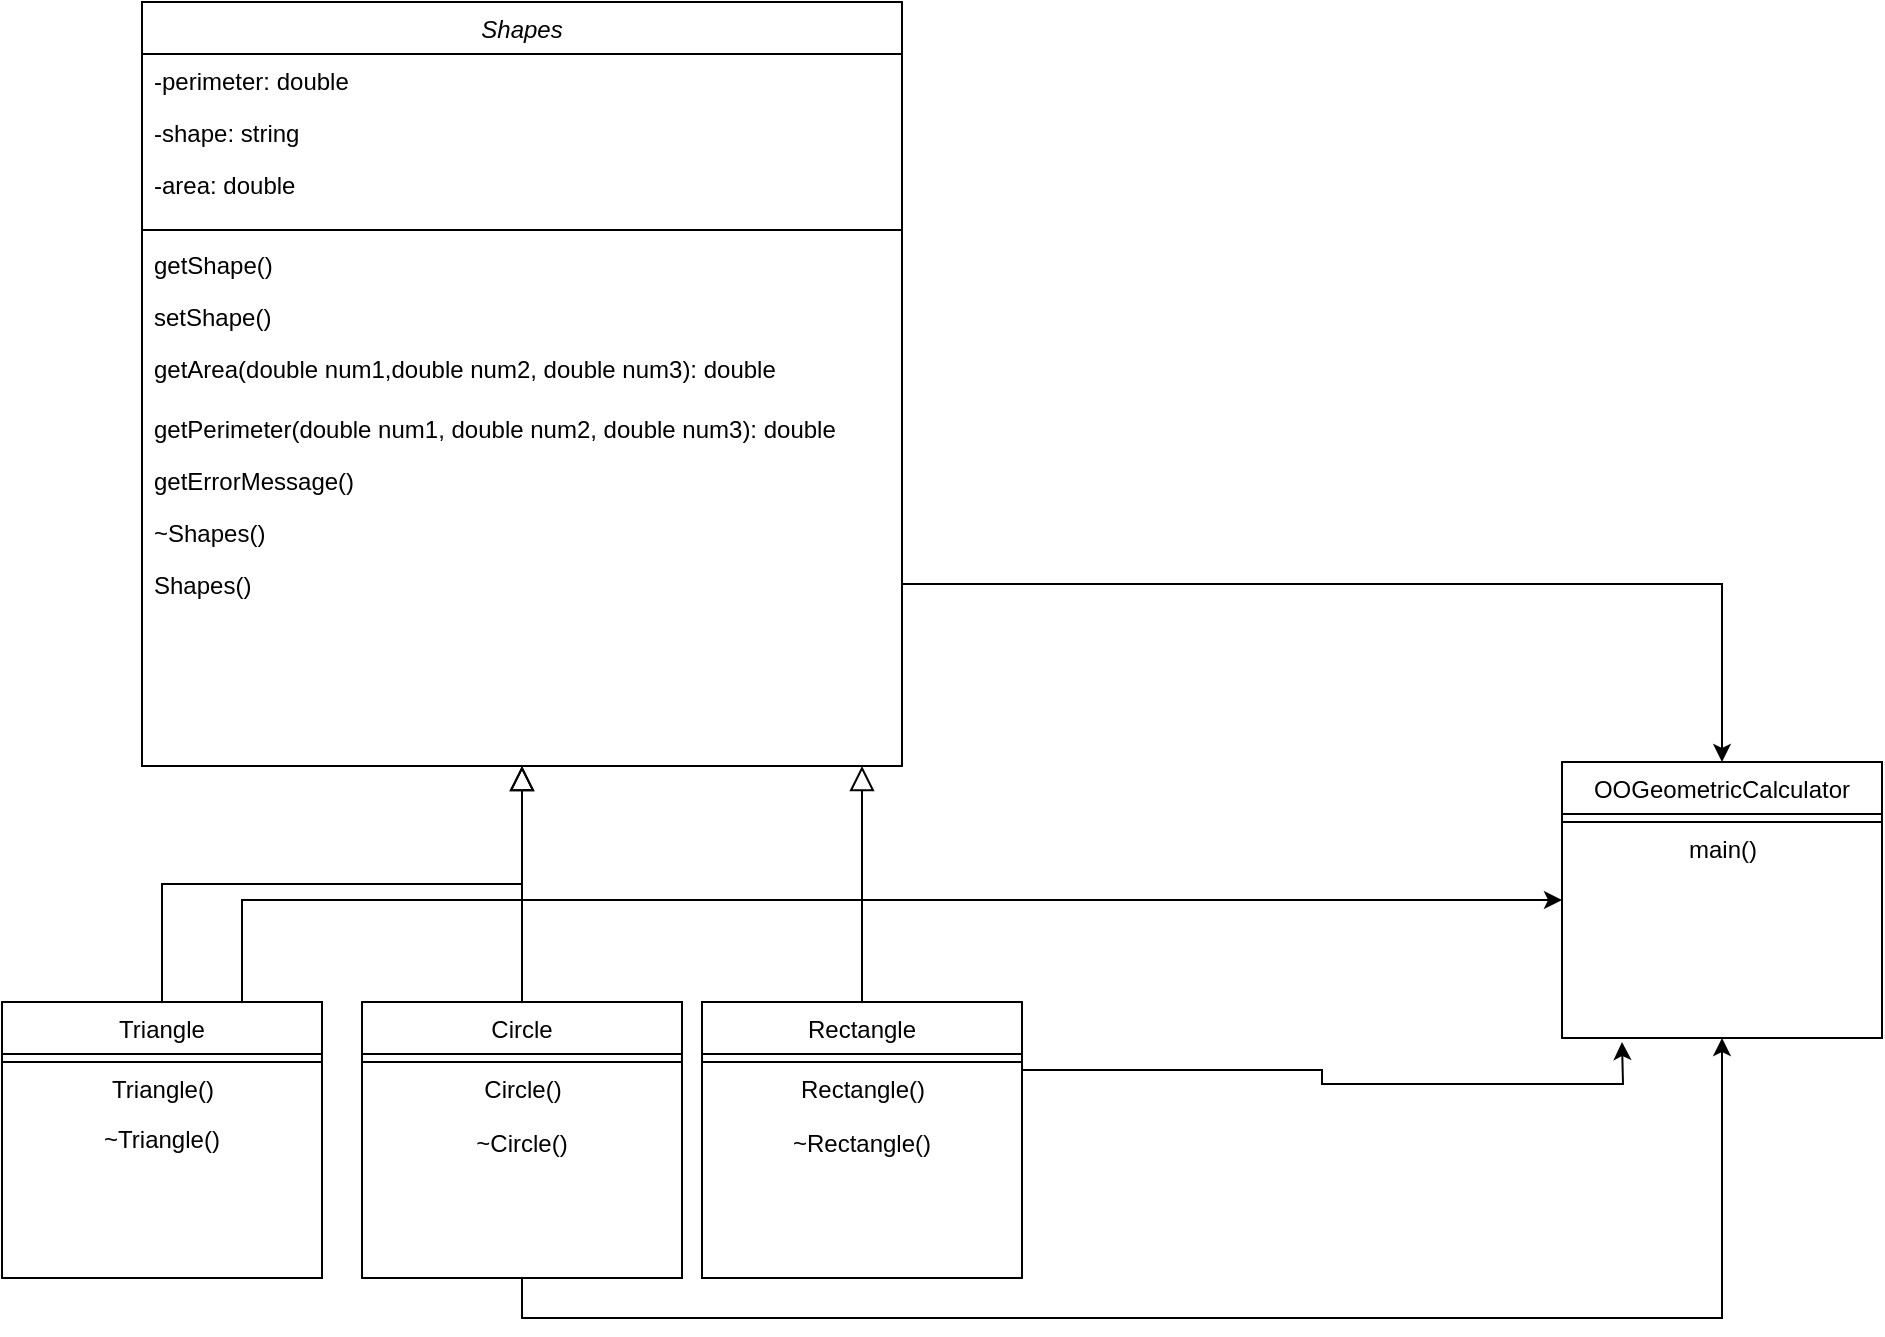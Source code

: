 <mxfile version="16.5.5" type="device"><diagram id="C5RBs43oDa-KdzZeNtuy" name="Page-1"><mxGraphModel dx="1082" dy="1554" grid="1" gridSize="10" guides="1" tooltips="1" connect="1" arrows="1" fold="1" page="1" pageScale="1" pageWidth="827" pageHeight="1169" math="0" shadow="0"><root><mxCell id="WIyWlLk6GJQsqaUBKTNV-0"/><mxCell id="WIyWlLk6GJQsqaUBKTNV-1" parent="WIyWlLk6GJQsqaUBKTNV-0"/><mxCell id="zkfFHV4jXpPFQw0GAbJ--0" value="Shapes" style="swimlane;fontStyle=2;align=center;verticalAlign=top;childLayout=stackLayout;horizontal=1;startSize=26;horizontalStack=0;resizeParent=1;resizeLast=0;collapsible=1;marginBottom=0;rounded=0;shadow=0;strokeWidth=1;" parent="WIyWlLk6GJQsqaUBKTNV-1" vertex="1"><mxGeometry x="230" y="-10" width="380" height="382" as="geometry"><mxRectangle x="230" y="140" width="160" height="26" as="alternateBounds"/></mxGeometry></mxCell><mxCell id="zkfFHV4jXpPFQw0GAbJ--2" value="-perimeter: double" style="text;align=left;verticalAlign=top;spacingLeft=4;spacingRight=4;overflow=hidden;rotatable=0;points=[[0,0.5],[1,0.5]];portConstraint=eastwest;rounded=0;shadow=0;html=0;" parent="zkfFHV4jXpPFQw0GAbJ--0" vertex="1"><mxGeometry y="26" width="380" height="26" as="geometry"/></mxCell><mxCell id="zkfFHV4jXpPFQw0GAbJ--1" value="-shape: string" style="text;align=left;verticalAlign=top;spacingLeft=4;spacingRight=4;overflow=hidden;rotatable=0;points=[[0,0.5],[1,0.5]];portConstraint=eastwest;" parent="zkfFHV4jXpPFQw0GAbJ--0" vertex="1"><mxGeometry y="52" width="380" height="26" as="geometry"/></mxCell><mxCell id="zkfFHV4jXpPFQw0GAbJ--3" value="-area: double&#10;" style="text;align=left;verticalAlign=top;spacingLeft=4;spacingRight=4;overflow=hidden;rotatable=0;points=[[0,0.5],[1,0.5]];portConstraint=eastwest;rounded=0;shadow=0;html=0;" parent="zkfFHV4jXpPFQw0GAbJ--0" vertex="1"><mxGeometry y="78" width="380" height="32" as="geometry"/></mxCell><mxCell id="zkfFHV4jXpPFQw0GAbJ--4" value="" style="line;html=1;strokeWidth=1;align=left;verticalAlign=middle;spacingTop=-1;spacingLeft=3;spacingRight=3;rotatable=0;labelPosition=right;points=[];portConstraint=eastwest;" parent="zkfFHV4jXpPFQw0GAbJ--0" vertex="1"><mxGeometry y="110" width="380" height="8" as="geometry"/></mxCell><mxCell id="zkfFHV4jXpPFQw0GAbJ--5" value="getShape()" style="text;align=left;verticalAlign=top;spacingLeft=4;spacingRight=4;overflow=hidden;rotatable=0;points=[[0,0.5],[1,0.5]];portConstraint=eastwest;" parent="zkfFHV4jXpPFQw0GAbJ--0" vertex="1"><mxGeometry y="118" width="380" height="26" as="geometry"/></mxCell><mxCell id="gCGpn4QPHa3mVqUwY0GX-12" value="setShape()" style="text;align=left;verticalAlign=top;spacingLeft=4;spacingRight=4;overflow=hidden;rotatable=0;points=[[0,0.5],[1,0.5]];portConstraint=eastwest;rounded=0;shadow=0;html=0;" parent="zkfFHV4jXpPFQw0GAbJ--0" vertex="1"><mxGeometry y="144" width="380" height="26" as="geometry"/></mxCell><mxCell id="gCGpn4QPHa3mVqUwY0GX-14" value="getArea(double num1,double num2, double num3): double" style="text;align=left;verticalAlign=top;spacingLeft=4;spacingRight=4;overflow=hidden;rotatable=0;points=[[0,0.5],[1,0.5]];portConstraint=eastwest;rounded=0;shadow=0;html=0;" parent="zkfFHV4jXpPFQw0GAbJ--0" vertex="1"><mxGeometry y="170" width="380" height="30" as="geometry"/></mxCell><mxCell id="gCGpn4QPHa3mVqUwY0GX-13" value="getPerimeter(double num1, double num2, double num3): double" style="text;align=left;verticalAlign=top;spacingLeft=4;spacingRight=4;overflow=hidden;rotatable=0;points=[[0,0.5],[1,0.5]];portConstraint=eastwest;rounded=0;shadow=0;html=0;" parent="zkfFHV4jXpPFQw0GAbJ--0" vertex="1"><mxGeometry y="200" width="380" height="26" as="geometry"/></mxCell><mxCell id="gCGpn4QPHa3mVqUwY0GX-11" value="getErrorMessage()" style="text;align=left;verticalAlign=top;spacingLeft=4;spacingRight=4;overflow=hidden;rotatable=0;points=[[0,0.5],[1,0.5]];portConstraint=eastwest;rounded=0;shadow=0;html=0;" parent="zkfFHV4jXpPFQw0GAbJ--0" vertex="1"><mxGeometry y="226" width="380" height="26" as="geometry"/></mxCell><mxCell id="gCGpn4QPHa3mVqUwY0GX-10" value="~Shapes()" style="text;align=left;verticalAlign=top;spacingLeft=4;spacingRight=4;overflow=hidden;rotatable=0;points=[[0,0.5],[1,0.5]];portConstraint=eastwest;rounded=0;shadow=0;html=0;" parent="zkfFHV4jXpPFQw0GAbJ--0" vertex="1"><mxGeometry y="252" width="380" height="26" as="geometry"/></mxCell><mxCell id="gCGpn4QPHa3mVqUwY0GX-16" value="Shapes()" style="text;align=left;verticalAlign=top;spacingLeft=4;spacingRight=4;overflow=hidden;rotatable=0;points=[[0,0.5],[1,0.5]];portConstraint=eastwest;" parent="zkfFHV4jXpPFQw0GAbJ--0" vertex="1"><mxGeometry y="278" width="380" height="26" as="geometry"/></mxCell><mxCell id="OoIyeqaVHIkjrGJwi_Vz-32" style="edgeStyle=orthogonalEdgeStyle;rounded=0;orthogonalLoop=1;jettySize=auto;html=1;exitX=0.75;exitY=0;exitDx=0;exitDy=0;entryX=0;entryY=0.5;entryDx=0;entryDy=0;" edge="1" parent="WIyWlLk6GJQsqaUBKTNV-1" source="zkfFHV4jXpPFQw0GAbJ--6" target="OoIyeqaVHIkjrGJwi_Vz-17"><mxGeometry relative="1" as="geometry"/></mxCell><mxCell id="zkfFHV4jXpPFQw0GAbJ--6" value="Triangle" style="swimlane;fontStyle=0;align=center;verticalAlign=top;childLayout=stackLayout;horizontal=1;startSize=26;horizontalStack=0;resizeParent=1;resizeLast=0;collapsible=1;marginBottom=0;rounded=0;shadow=0;strokeWidth=1;" parent="WIyWlLk6GJQsqaUBKTNV-1" vertex="1"><mxGeometry x="160" y="490" width="160" height="138" as="geometry"><mxRectangle x="130" y="380" width="160" height="26" as="alternateBounds"/></mxGeometry></mxCell><mxCell id="zkfFHV4jXpPFQw0GAbJ--9" value="" style="line;html=1;strokeWidth=1;align=left;verticalAlign=middle;spacingTop=-1;spacingLeft=3;spacingRight=3;rotatable=0;labelPosition=right;points=[];portConstraint=eastwest;" parent="zkfFHV4jXpPFQw0GAbJ--6" vertex="1"><mxGeometry y="26" width="160" height="8" as="geometry"/></mxCell><mxCell id="OoIyeqaVHIkjrGJwi_Vz-0" value="Triangle()" style="text;html=1;align=center;verticalAlign=middle;resizable=0;points=[];autosize=1;strokeColor=none;fillColor=none;" vertex="1" parent="zkfFHV4jXpPFQw0GAbJ--6"><mxGeometry y="34" width="160" height="20" as="geometry"/></mxCell><mxCell id="OoIyeqaVHIkjrGJwi_Vz-2" value="~Triangle()" style="text;html=1;strokeColor=none;fillColor=none;align=center;verticalAlign=middle;whiteSpace=wrap;rounded=0;" vertex="1" parent="zkfFHV4jXpPFQw0GAbJ--6"><mxGeometry y="54" width="160" height="30" as="geometry"/></mxCell><mxCell id="zkfFHV4jXpPFQw0GAbJ--12" value="" style="endArrow=block;endSize=10;endFill=0;shadow=0;strokeWidth=1;rounded=0;edgeStyle=elbowEdgeStyle;elbow=vertical;" parent="WIyWlLk6GJQsqaUBKTNV-1" source="zkfFHV4jXpPFQw0GAbJ--6" target="zkfFHV4jXpPFQw0GAbJ--0" edge="1"><mxGeometry width="160" relative="1" as="geometry"><mxPoint x="200" y="203" as="sourcePoint"/><mxPoint x="200" y="203" as="targetPoint"/></mxGeometry></mxCell><mxCell id="zkfFHV4jXpPFQw0GAbJ--16" value="" style="endArrow=block;endSize=10;endFill=0;shadow=0;strokeWidth=1;rounded=0;edgeStyle=elbowEdgeStyle;elbow=vertical;" parent="WIyWlLk6GJQsqaUBKTNV-1" target="zkfFHV4jXpPFQw0GAbJ--0" edge="1"><mxGeometry width="160" relative="1" as="geometry"><mxPoint x="420" y="490" as="sourcePoint"/><mxPoint x="310" y="271" as="targetPoint"/></mxGeometry></mxCell><mxCell id="OoIyeqaVHIkjrGJwi_Vz-33" style="edgeStyle=orthogonalEdgeStyle;rounded=0;orthogonalLoop=1;jettySize=auto;html=1;exitX=0.5;exitY=1;exitDx=0;exitDy=0;entryX=0.5;entryY=1;entryDx=0;entryDy=0;" edge="1" parent="WIyWlLk6GJQsqaUBKTNV-1" source="OoIyeqaVHIkjrGJwi_Vz-3" target="OoIyeqaVHIkjrGJwi_Vz-17"><mxGeometry relative="1" as="geometry"/></mxCell><mxCell id="OoIyeqaVHIkjrGJwi_Vz-3" value="Circle" style="swimlane;fontStyle=0;align=center;verticalAlign=top;childLayout=stackLayout;horizontal=1;startSize=26;horizontalStack=0;resizeParent=1;resizeLast=0;collapsible=1;marginBottom=0;rounded=0;shadow=0;strokeWidth=1;" vertex="1" parent="WIyWlLk6GJQsqaUBKTNV-1"><mxGeometry x="340" y="490" width="160" height="138" as="geometry"><mxRectangle x="130" y="380" width="160" height="26" as="alternateBounds"/></mxGeometry></mxCell><mxCell id="OoIyeqaVHIkjrGJwi_Vz-4" value="" style="line;html=1;strokeWidth=1;align=left;verticalAlign=middle;spacingTop=-1;spacingLeft=3;spacingRight=3;rotatable=0;labelPosition=right;points=[];portConstraint=eastwest;" vertex="1" parent="OoIyeqaVHIkjrGJwi_Vz-3"><mxGeometry y="26" width="160" height="8" as="geometry"/></mxCell><mxCell id="OoIyeqaVHIkjrGJwi_Vz-5" value="Circle()" style="text;html=1;align=center;verticalAlign=middle;resizable=0;points=[];autosize=1;strokeColor=none;fillColor=none;" vertex="1" parent="OoIyeqaVHIkjrGJwi_Vz-3"><mxGeometry y="34" width="160" height="20" as="geometry"/></mxCell><mxCell id="OoIyeqaVHIkjrGJwi_Vz-6" value="~Circle()" style="text;html=1;strokeColor=none;fillColor=none;align=center;verticalAlign=middle;whiteSpace=wrap;rounded=0;" vertex="1" parent="OoIyeqaVHIkjrGJwi_Vz-3"><mxGeometry y="54" width="160" height="34" as="geometry"/></mxCell><mxCell id="OoIyeqaVHIkjrGJwi_Vz-12" value="" style="endArrow=block;endSize=10;endFill=0;shadow=0;strokeWidth=1;rounded=0;edgeStyle=elbowEdgeStyle;elbow=vertical;startArrow=none;" edge="1" parent="WIyWlLk6GJQsqaUBKTNV-1" source="OoIyeqaVHIkjrGJwi_Vz-7"><mxGeometry width="160" relative="1" as="geometry"><mxPoint x="590" y="490" as="sourcePoint"/><mxPoint x="590" y="372" as="targetPoint"/></mxGeometry></mxCell><mxCell id="OoIyeqaVHIkjrGJwi_Vz-7" value="Rectangle" style="swimlane;fontStyle=0;align=center;verticalAlign=top;childLayout=stackLayout;horizontal=1;startSize=26;horizontalStack=0;resizeParent=1;resizeLast=0;collapsible=1;marginBottom=0;rounded=0;shadow=0;strokeWidth=1;" vertex="1" parent="WIyWlLk6GJQsqaUBKTNV-1"><mxGeometry x="510" y="490" width="160" height="138" as="geometry"><mxRectangle x="130" y="380" width="160" height="26" as="alternateBounds"/></mxGeometry></mxCell><mxCell id="OoIyeqaVHIkjrGJwi_Vz-8" value="" style="line;html=1;strokeWidth=1;align=left;verticalAlign=middle;spacingTop=-1;spacingLeft=3;spacingRight=3;rotatable=0;labelPosition=right;points=[];portConstraint=eastwest;" vertex="1" parent="OoIyeqaVHIkjrGJwi_Vz-7"><mxGeometry y="26" width="160" height="8" as="geometry"/></mxCell><mxCell id="OoIyeqaVHIkjrGJwi_Vz-9" value="Rectangle()" style="text;html=1;align=center;verticalAlign=middle;resizable=0;points=[];autosize=1;strokeColor=none;fillColor=none;" vertex="1" parent="OoIyeqaVHIkjrGJwi_Vz-7"><mxGeometry y="34" width="160" height="20" as="geometry"/></mxCell><mxCell id="OoIyeqaVHIkjrGJwi_Vz-10" value="~Rectangle()" style="text;html=1;strokeColor=none;fillColor=none;align=center;verticalAlign=middle;whiteSpace=wrap;rounded=0;" vertex="1" parent="OoIyeqaVHIkjrGJwi_Vz-7"><mxGeometry y="54" width="160" height="34" as="geometry"/></mxCell><mxCell id="OoIyeqaVHIkjrGJwi_Vz-13" value="" style="endArrow=none;endSize=10;endFill=0;shadow=0;strokeWidth=1;rounded=0;edgeStyle=elbowEdgeStyle;elbow=vertical;" edge="1" parent="WIyWlLk6GJQsqaUBKTNV-1" target="OoIyeqaVHIkjrGJwi_Vz-7"><mxGeometry width="160" relative="1" as="geometry"><mxPoint x="590" y="490" as="sourcePoint"/><mxPoint x="590" y="372" as="targetPoint"/></mxGeometry></mxCell><mxCell id="OoIyeqaVHIkjrGJwi_Vz-16" value="" style="endArrow=none;endSize=10;endFill=0;shadow=0;strokeWidth=1;rounded=0;edgeStyle=elbowEdgeStyle;elbow=vertical;" edge="1" parent="WIyWlLk6GJQsqaUBKTNV-1"><mxGeometry width="160" relative="1" as="geometry"><mxPoint x="600" y="500" as="sourcePoint"/><mxPoint x="600" y="500" as="targetPoint"/></mxGeometry></mxCell><mxCell id="OoIyeqaVHIkjrGJwi_Vz-17" value="OOGeometricCalculator" style="swimlane;fontStyle=0;align=center;verticalAlign=top;childLayout=stackLayout;horizontal=1;startSize=26;horizontalStack=0;resizeParent=1;resizeLast=0;collapsible=1;marginBottom=0;rounded=0;shadow=0;strokeWidth=1;" vertex="1" parent="WIyWlLk6GJQsqaUBKTNV-1"><mxGeometry x="940" y="370" width="160" height="138" as="geometry"><mxRectangle x="130" y="380" width="160" height="26" as="alternateBounds"/></mxGeometry></mxCell><mxCell id="OoIyeqaVHIkjrGJwi_Vz-18" value="" style="line;html=1;strokeWidth=1;align=left;verticalAlign=middle;spacingTop=-1;spacingLeft=3;spacingRight=3;rotatable=0;labelPosition=right;points=[];portConstraint=eastwest;" vertex="1" parent="OoIyeqaVHIkjrGJwi_Vz-17"><mxGeometry y="26" width="160" height="8" as="geometry"/></mxCell><mxCell id="OoIyeqaVHIkjrGJwi_Vz-28" value="main()" style="text;html=1;align=center;verticalAlign=middle;resizable=0;points=[];autosize=1;strokeColor=none;fillColor=none;" vertex="1" parent="OoIyeqaVHIkjrGJwi_Vz-17"><mxGeometry y="34" width="160" height="20" as="geometry"/></mxCell><mxCell id="OoIyeqaVHIkjrGJwi_Vz-22" value="" style="endArrow=none;endSize=10;endFill=0;shadow=0;strokeWidth=1;rounded=0;edgeStyle=elbowEdgeStyle;elbow=vertical;" edge="1" parent="WIyWlLk6GJQsqaUBKTNV-1"><mxGeometry width="160" relative="1" as="geometry"><mxPoint x="980" y="120" as="sourcePoint"/><mxPoint x="980" y="120" as="targetPoint"/></mxGeometry></mxCell><mxCell id="OoIyeqaVHIkjrGJwi_Vz-29" style="edgeStyle=orthogonalEdgeStyle;rounded=0;orthogonalLoop=1;jettySize=auto;html=1;exitX=1;exitY=0.5;exitDx=0;exitDy=0;entryX=0.5;entryY=0;entryDx=0;entryDy=0;" edge="1" parent="WIyWlLk6GJQsqaUBKTNV-1" source="gCGpn4QPHa3mVqUwY0GX-16" target="OoIyeqaVHIkjrGJwi_Vz-17"><mxGeometry relative="1" as="geometry"/></mxCell><mxCell id="OoIyeqaVHIkjrGJwi_Vz-34" style="edgeStyle=orthogonalEdgeStyle;rounded=0;orthogonalLoop=1;jettySize=auto;html=1;exitX=1;exitY=0;exitDx=0;exitDy=0;" edge="1" parent="WIyWlLk6GJQsqaUBKTNV-1" source="OoIyeqaVHIkjrGJwi_Vz-10"><mxGeometry relative="1" as="geometry"><mxPoint x="970" y="510" as="targetPoint"/></mxGeometry></mxCell></root></mxGraphModel></diagram></mxfile>